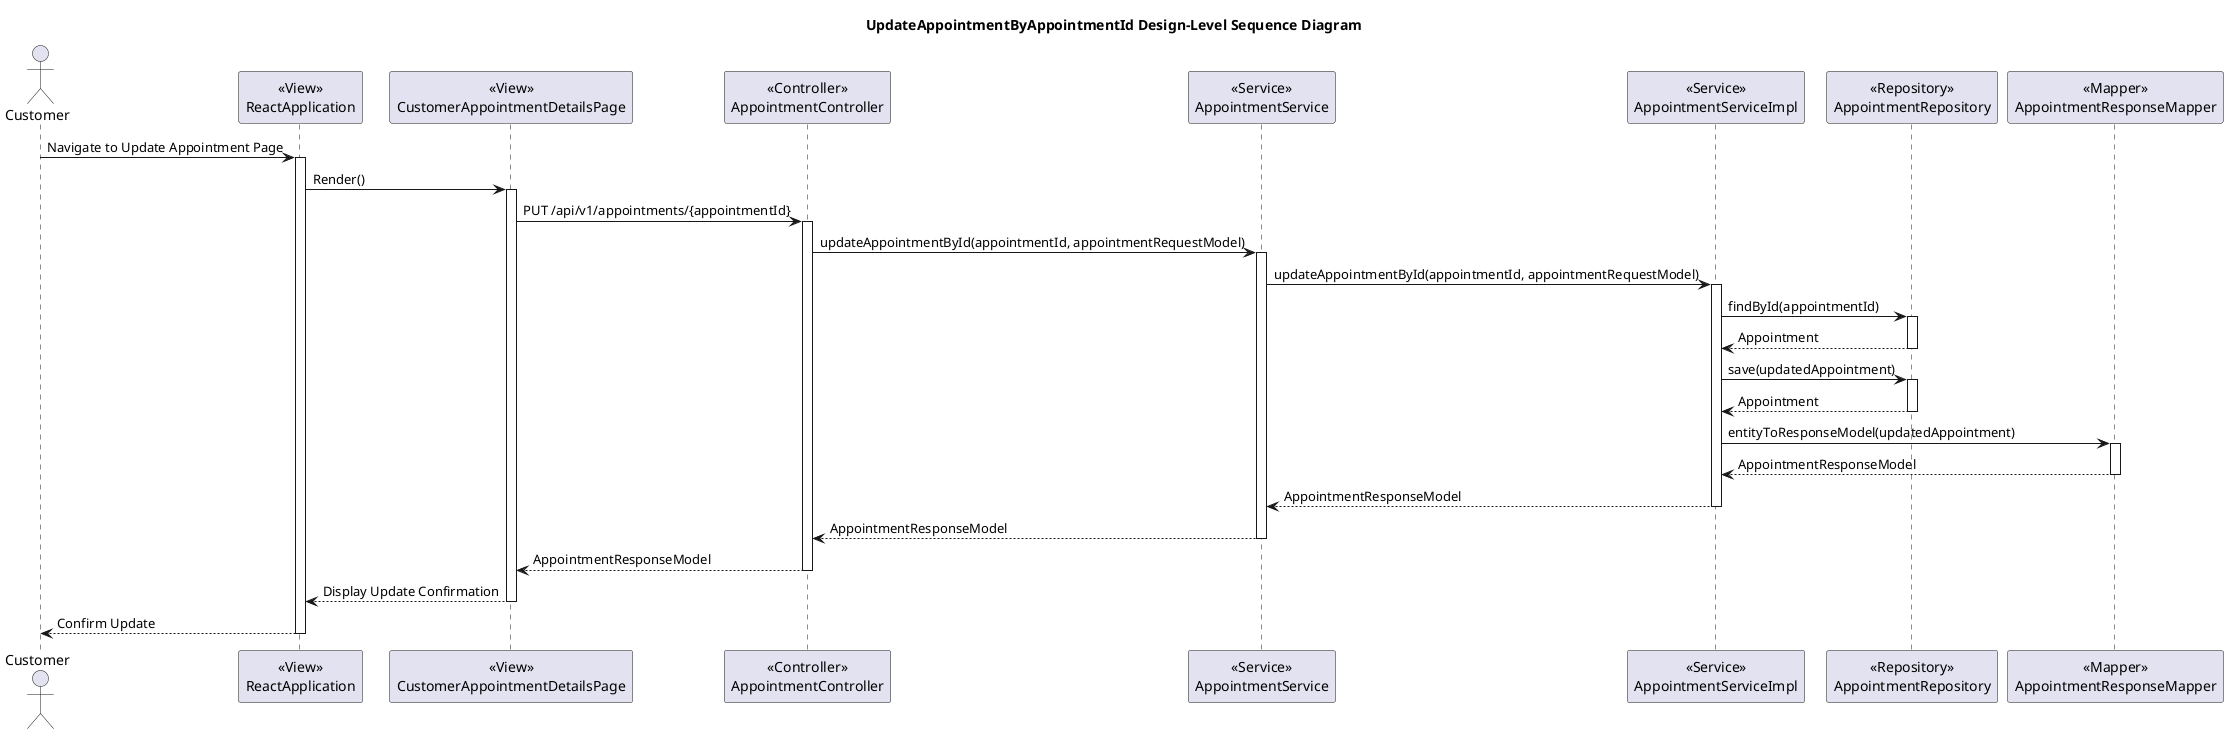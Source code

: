 @startuml
title UpdateAppointmentByAppointmentId Design-Level Sequence Diagram

actor Customer

participant ReactApplication as "<<View>>\nReactApplication"
participant CustomerAppointmentDetailsPage as "<<View>>\nCustomerAppointmentDetailsPage"
participant AppointmentController as "<<Controller>>\nAppointmentController"
participant AppointmentService as "<<Service>>\nAppointmentService"
participant AppointmentServiceImpl as "<<Service>>\nAppointmentServiceImpl"
participant AppointmentRepository as "<<Repository>>\nAppointmentRepository"
participant AppointmentResponseMapper as "<<Mapper>>\nAppointmentResponseMapper"

Customer -> ReactApplication: Navigate to Update Appointment Page
activate ReactApplication

ReactApplication -> CustomerAppointmentDetailsPage: Render()
activate CustomerAppointmentDetailsPage

CustomerAppointmentDetailsPage -> AppointmentController: PUT /api/v1/appointments/{appointmentId}
activate AppointmentController

AppointmentController -> AppointmentService: updateAppointmentById(appointmentId, appointmentRequestModel)
activate AppointmentService

AppointmentService -> AppointmentServiceImpl: updateAppointmentById(appointmentId, appointmentRequestModel)
activate AppointmentServiceImpl

AppointmentServiceImpl -> AppointmentRepository: findById(appointmentId)
activate AppointmentRepository
AppointmentRepository --> AppointmentServiceImpl: Appointment
deactivate AppointmentRepository

AppointmentServiceImpl -> AppointmentRepository: save(updatedAppointment)
activate AppointmentRepository
AppointmentRepository --> AppointmentServiceImpl: Appointment
deactivate AppointmentRepository

AppointmentServiceImpl -> AppointmentResponseMapper: entityToResponseModel(updatedAppointment)
activate AppointmentResponseMapper
AppointmentResponseMapper --> AppointmentServiceImpl: AppointmentResponseModel
deactivate AppointmentResponseMapper

AppointmentServiceImpl --> AppointmentService: AppointmentResponseModel
deactivate AppointmentServiceImpl

AppointmentService --> AppointmentController: AppointmentResponseModel
deactivate AppointmentService

AppointmentController --> CustomerAppointmentDetailsPage: AppointmentResponseModel
deactivate AppointmentController

CustomerAppointmentDetailsPage --> ReactApplication: Display Update Confirmation
deactivate CustomerAppointmentDetailsPage

ReactApplication --> Customer: Confirm Update
deactivate ReactApplication

@enduml
